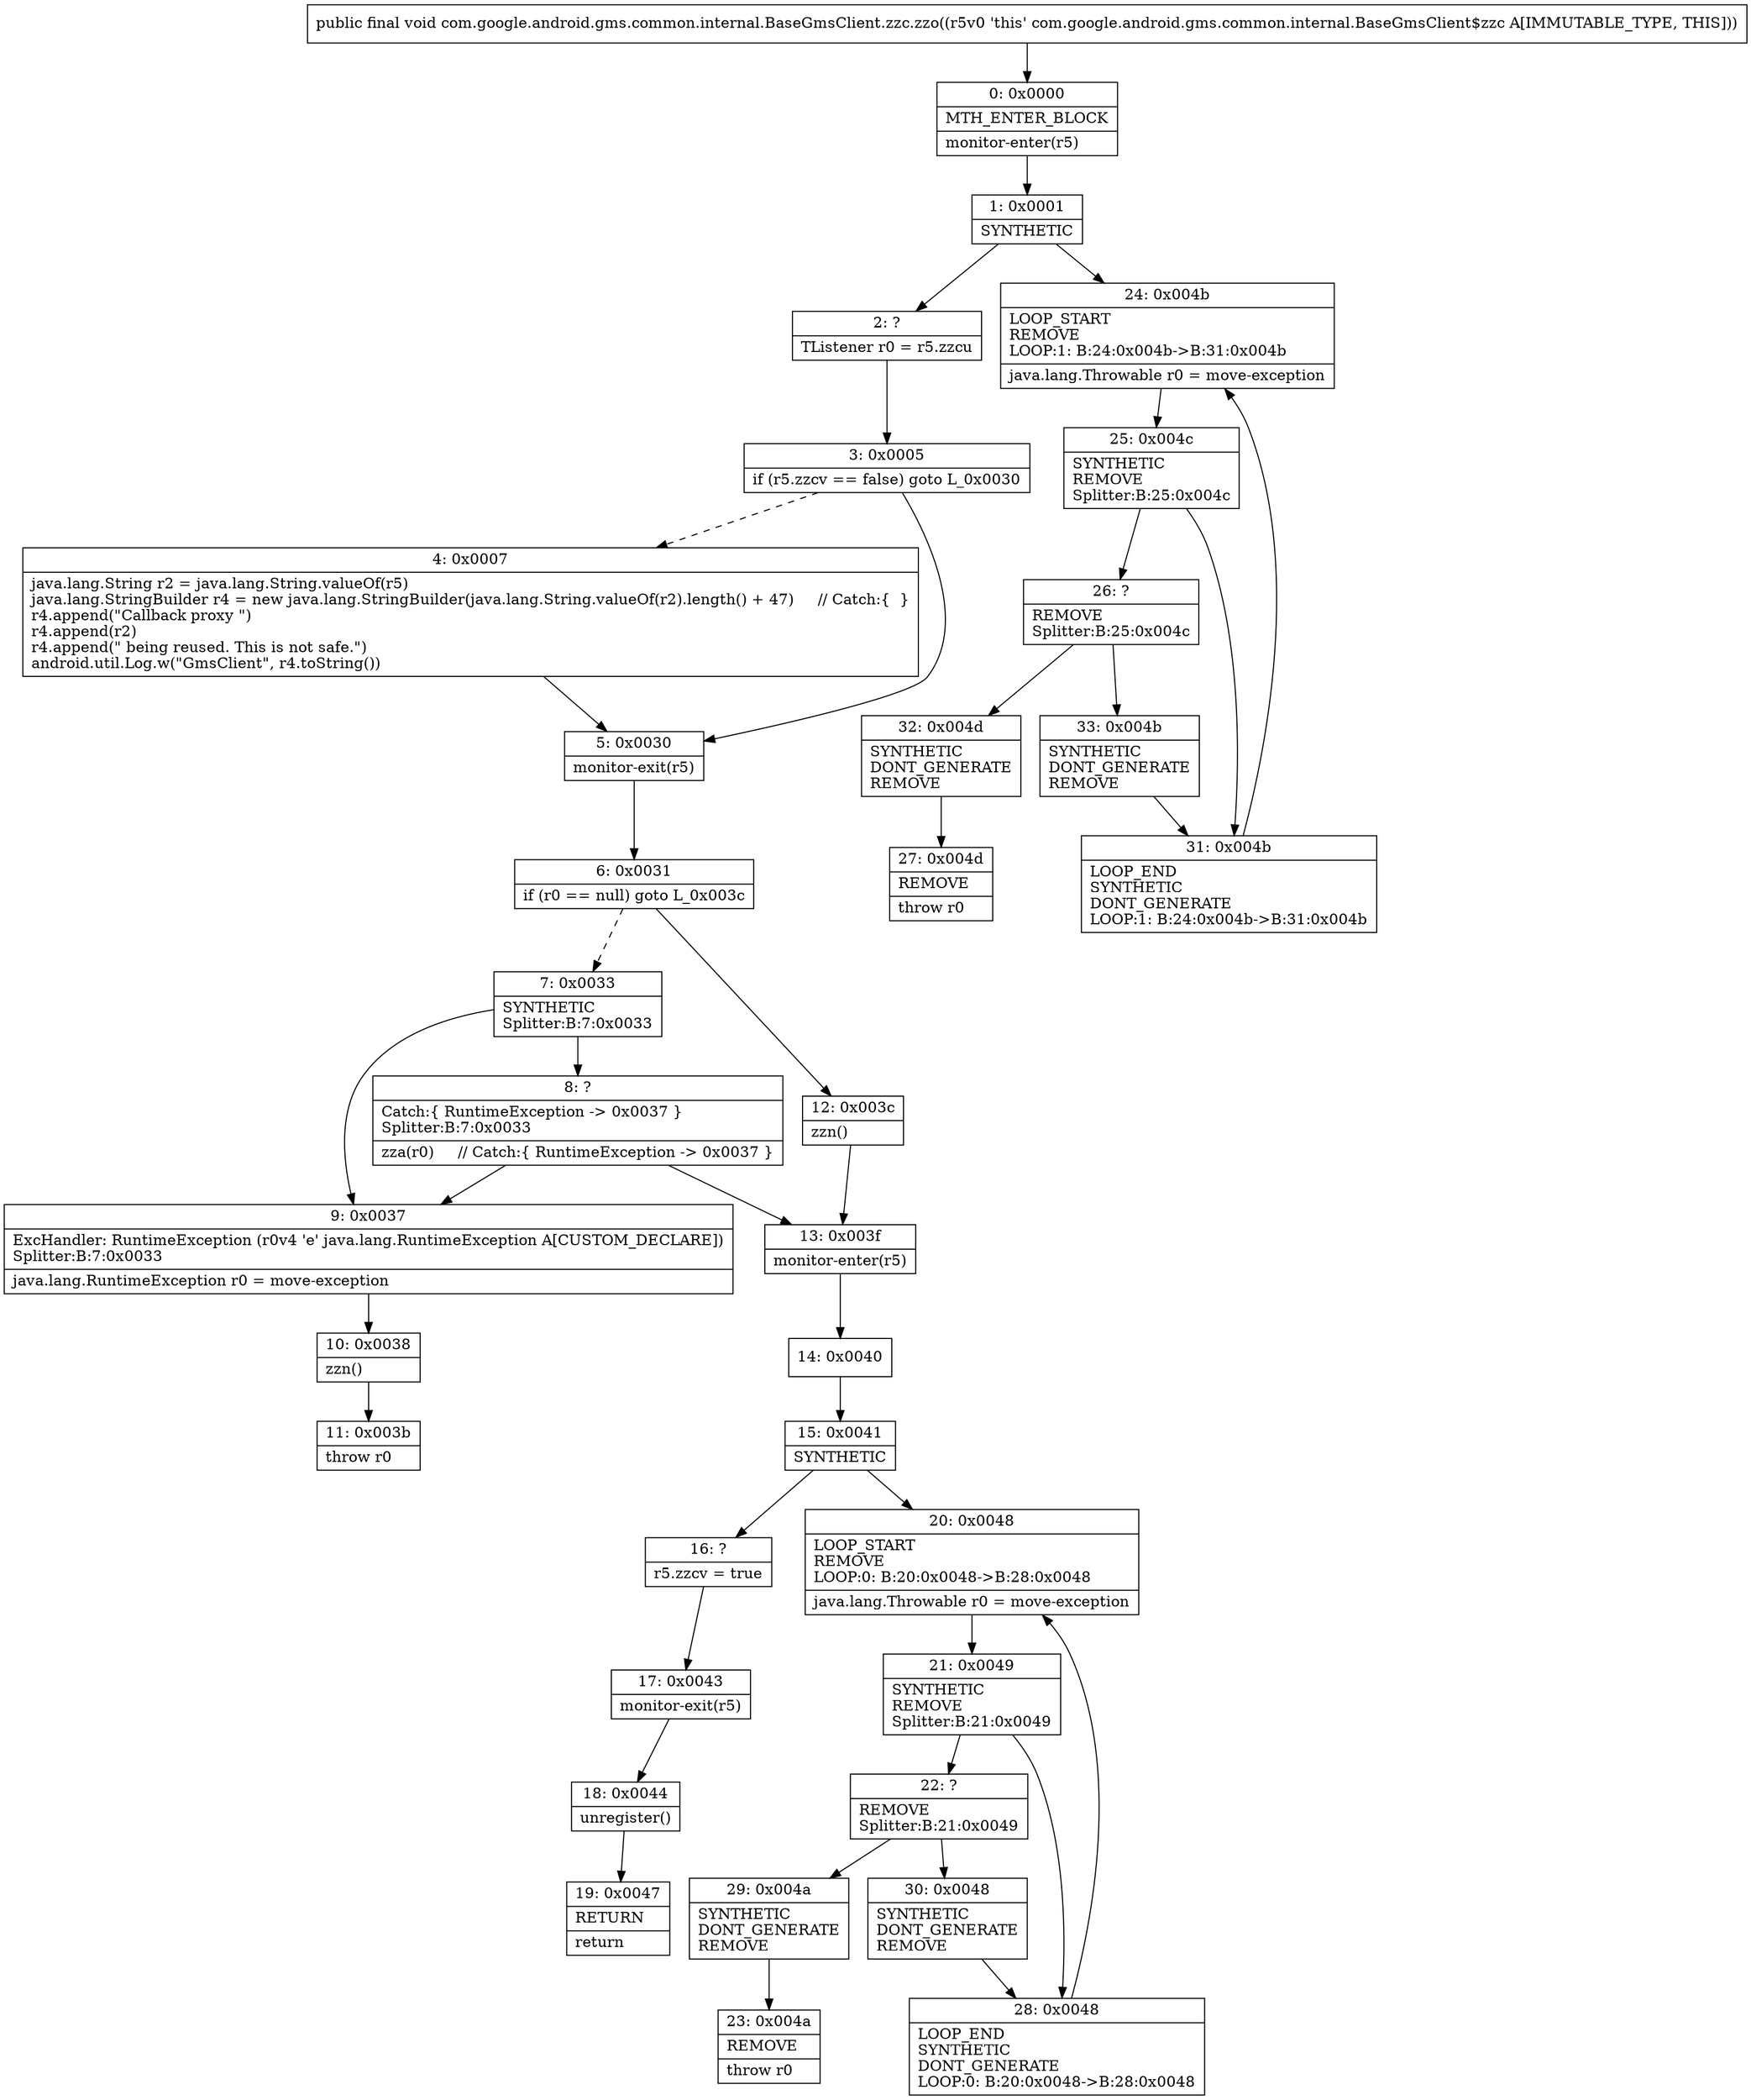 digraph "CFG forcom.google.android.gms.common.internal.BaseGmsClient.zzc.zzo()V" {
Node_0 [shape=record,label="{0\:\ 0x0000|MTH_ENTER_BLOCK\l|monitor\-enter(r5)\l}"];
Node_1 [shape=record,label="{1\:\ 0x0001|SYNTHETIC\l}"];
Node_2 [shape=record,label="{2\:\ ?|TListener r0 = r5.zzcu\l}"];
Node_3 [shape=record,label="{3\:\ 0x0005|if (r5.zzcv == false) goto L_0x0030\l}"];
Node_4 [shape=record,label="{4\:\ 0x0007|java.lang.String r2 = java.lang.String.valueOf(r5)\ljava.lang.StringBuilder r4 = new java.lang.StringBuilder(java.lang.String.valueOf(r2).length() + 47)     \/\/ Catch:\{  \}\lr4.append(\"Callback proxy \")\lr4.append(r2)\lr4.append(\" being reused. This is not safe.\")\landroid.util.Log.w(\"GmsClient\", r4.toString())\l}"];
Node_5 [shape=record,label="{5\:\ 0x0030|monitor\-exit(r5)\l}"];
Node_6 [shape=record,label="{6\:\ 0x0031|if (r0 == null) goto L_0x003c\l}"];
Node_7 [shape=record,label="{7\:\ 0x0033|SYNTHETIC\lSplitter:B:7:0x0033\l}"];
Node_8 [shape=record,label="{8\:\ ?|Catch:\{ RuntimeException \-\> 0x0037 \}\lSplitter:B:7:0x0033\l|zza(r0)     \/\/ Catch:\{ RuntimeException \-\> 0x0037 \}\l}"];
Node_9 [shape=record,label="{9\:\ 0x0037|ExcHandler: RuntimeException (r0v4 'e' java.lang.RuntimeException A[CUSTOM_DECLARE])\lSplitter:B:7:0x0033\l|java.lang.RuntimeException r0 = move\-exception\l}"];
Node_10 [shape=record,label="{10\:\ 0x0038|zzn()\l}"];
Node_11 [shape=record,label="{11\:\ 0x003b|throw r0\l}"];
Node_12 [shape=record,label="{12\:\ 0x003c|zzn()\l}"];
Node_13 [shape=record,label="{13\:\ 0x003f|monitor\-enter(r5)\l}"];
Node_14 [shape=record,label="{14\:\ 0x0040}"];
Node_15 [shape=record,label="{15\:\ 0x0041|SYNTHETIC\l}"];
Node_16 [shape=record,label="{16\:\ ?|r5.zzcv = true\l}"];
Node_17 [shape=record,label="{17\:\ 0x0043|monitor\-exit(r5)\l}"];
Node_18 [shape=record,label="{18\:\ 0x0044|unregister()\l}"];
Node_19 [shape=record,label="{19\:\ 0x0047|RETURN\l|return\l}"];
Node_20 [shape=record,label="{20\:\ 0x0048|LOOP_START\lREMOVE\lLOOP:0: B:20:0x0048\-\>B:28:0x0048\l|java.lang.Throwable r0 = move\-exception\l}"];
Node_21 [shape=record,label="{21\:\ 0x0049|SYNTHETIC\lREMOVE\lSplitter:B:21:0x0049\l}"];
Node_22 [shape=record,label="{22\:\ ?|REMOVE\lSplitter:B:21:0x0049\l}"];
Node_23 [shape=record,label="{23\:\ 0x004a|REMOVE\l|throw r0\l}"];
Node_24 [shape=record,label="{24\:\ 0x004b|LOOP_START\lREMOVE\lLOOP:1: B:24:0x004b\-\>B:31:0x004b\l|java.lang.Throwable r0 = move\-exception\l}"];
Node_25 [shape=record,label="{25\:\ 0x004c|SYNTHETIC\lREMOVE\lSplitter:B:25:0x004c\l}"];
Node_26 [shape=record,label="{26\:\ ?|REMOVE\lSplitter:B:25:0x004c\l}"];
Node_27 [shape=record,label="{27\:\ 0x004d|REMOVE\l|throw r0\l}"];
Node_28 [shape=record,label="{28\:\ 0x0048|LOOP_END\lSYNTHETIC\lDONT_GENERATE\lLOOP:0: B:20:0x0048\-\>B:28:0x0048\l}"];
Node_29 [shape=record,label="{29\:\ 0x004a|SYNTHETIC\lDONT_GENERATE\lREMOVE\l}"];
Node_30 [shape=record,label="{30\:\ 0x0048|SYNTHETIC\lDONT_GENERATE\lREMOVE\l}"];
Node_31 [shape=record,label="{31\:\ 0x004b|LOOP_END\lSYNTHETIC\lDONT_GENERATE\lLOOP:1: B:24:0x004b\-\>B:31:0x004b\l}"];
Node_32 [shape=record,label="{32\:\ 0x004d|SYNTHETIC\lDONT_GENERATE\lREMOVE\l}"];
Node_33 [shape=record,label="{33\:\ 0x004b|SYNTHETIC\lDONT_GENERATE\lREMOVE\l}"];
MethodNode[shape=record,label="{public final void com.google.android.gms.common.internal.BaseGmsClient.zzc.zzo((r5v0 'this' com.google.android.gms.common.internal.BaseGmsClient$zzc A[IMMUTABLE_TYPE, THIS])) }"];
MethodNode -> Node_0;
Node_0 -> Node_1;
Node_1 -> Node_2;
Node_1 -> Node_24;
Node_2 -> Node_3;
Node_3 -> Node_4[style=dashed];
Node_3 -> Node_5;
Node_4 -> Node_5;
Node_5 -> Node_6;
Node_6 -> Node_7[style=dashed];
Node_6 -> Node_12;
Node_7 -> Node_8;
Node_7 -> Node_9;
Node_8 -> Node_9;
Node_8 -> Node_13;
Node_9 -> Node_10;
Node_10 -> Node_11;
Node_12 -> Node_13;
Node_13 -> Node_14;
Node_14 -> Node_15;
Node_15 -> Node_16;
Node_15 -> Node_20;
Node_16 -> Node_17;
Node_17 -> Node_18;
Node_18 -> Node_19;
Node_20 -> Node_21;
Node_21 -> Node_22;
Node_21 -> Node_28;
Node_22 -> Node_29;
Node_22 -> Node_30;
Node_24 -> Node_25;
Node_25 -> Node_26;
Node_25 -> Node_31;
Node_26 -> Node_32;
Node_26 -> Node_33;
Node_28 -> Node_20;
Node_29 -> Node_23;
Node_30 -> Node_28;
Node_31 -> Node_24;
Node_32 -> Node_27;
Node_33 -> Node_31;
}

